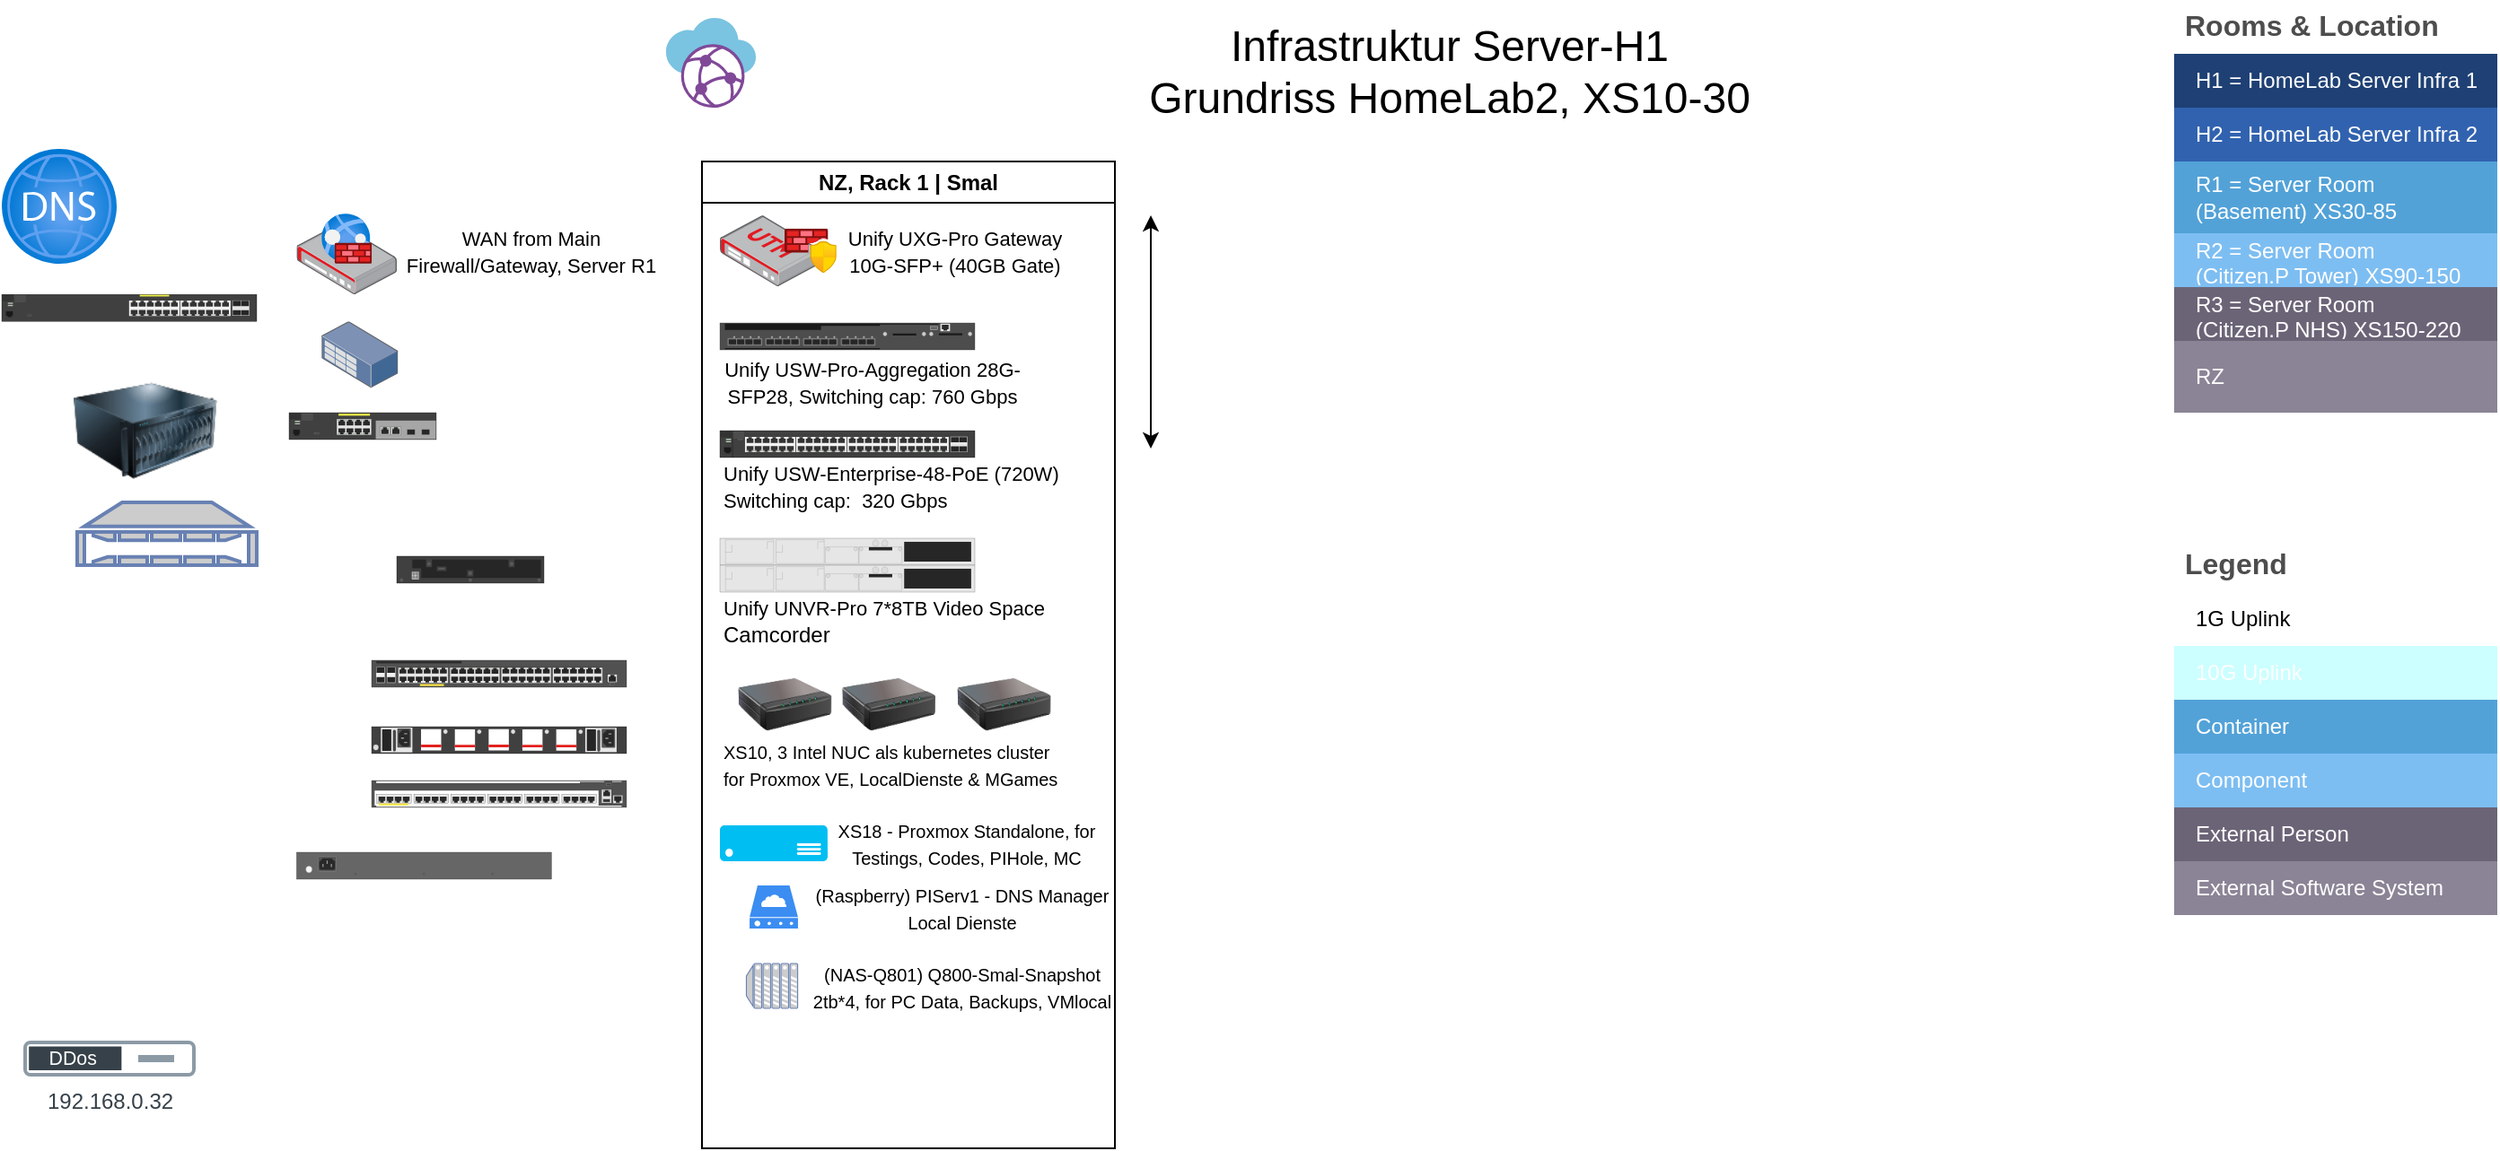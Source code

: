 <mxfile version="22.1.17" type="github">
  <diagram name="Seite-1" id="ylGhHJp1OfE4YzfVI_b7">
    <mxGraphModel dx="1861" dy="554" grid="1" gridSize="10" guides="1" tooltips="1" connect="1" arrows="1" fold="1" page="1" pageScale="1" pageWidth="827" pageHeight="1169" math="0" shadow="0">
      <root>
        <mxCell id="0" />
        <mxCell id="1" parent="0" />
        <mxCell id="tJW9ipOSW1qiZL-AkpOM-1" value="&lt;font style=&quot;font-size: 24px;&quot;&gt;Infrastruktur Server-H1&lt;br&gt;Grundriss HomeLab2, XS10-30&lt;/font&gt;" style="text;strokeColor=none;align=center;fillColor=none;html=1;verticalAlign=middle;whiteSpace=wrap;rounded=0;" vertex="1" parent="1">
          <mxGeometry x="230" y="10" width="413.33" height="80" as="geometry" />
        </mxCell>
        <mxCell id="tJW9ipOSW1qiZL-AkpOM-2" value="Rooms &amp; Location" style="shape=table;startSize=30;container=1;collapsible=0;childLayout=tableLayout;fontSize=16;align=left;verticalAlign=top;fillColor=none;strokeColor=none;fontColor=#4D4D4D;fontStyle=1;spacingLeft=6;spacing=0;resizable=0;" vertex="1" parent="1">
          <mxGeometry x="840" y="10" width="180" height="230" as="geometry" />
        </mxCell>
        <mxCell id="tJW9ipOSW1qiZL-AkpOM-3" value="" style="shape=tableRow;horizontal=0;startSize=0;swimlaneHead=0;swimlaneBody=0;strokeColor=inherit;top=0;left=0;bottom=0;right=0;collapsible=0;dropTarget=0;fillColor=none;points=[[0,0.5],[1,0.5]];portConstraint=eastwest;fontSize=12;" vertex="1" parent="tJW9ipOSW1qiZL-AkpOM-2">
          <mxGeometry y="30" width="180" height="30" as="geometry" />
        </mxCell>
        <mxCell id="tJW9ipOSW1qiZL-AkpOM-4" value="H1 = HomeLab Server Infra 1" style="shape=partialRectangle;html=1;whiteSpace=wrap;connectable=0;strokeColor=inherit;overflow=hidden;fillColor=#1E4074;top=0;left=0;bottom=0;right=0;pointerEvents=1;fontSize=12;align=left;fontColor=#FFFFFF;gradientColor=none;spacingLeft=10;spacingRight=4;" vertex="1" parent="tJW9ipOSW1qiZL-AkpOM-3">
          <mxGeometry width="180" height="30" as="geometry">
            <mxRectangle width="180" height="30" as="alternateBounds" />
          </mxGeometry>
        </mxCell>
        <mxCell id="tJW9ipOSW1qiZL-AkpOM-5" value="" style="shape=tableRow;horizontal=0;startSize=0;swimlaneHead=0;swimlaneBody=0;strokeColor=inherit;top=0;left=0;bottom=0;right=0;collapsible=0;dropTarget=0;fillColor=none;points=[[0,0.5],[1,0.5]];portConstraint=eastwest;fontSize=12;" vertex="1" parent="tJW9ipOSW1qiZL-AkpOM-2">
          <mxGeometry y="60" width="180" height="30" as="geometry" />
        </mxCell>
        <mxCell id="tJW9ipOSW1qiZL-AkpOM-6" value="H2 = HomeLab Server Infra 2" style="shape=partialRectangle;html=1;whiteSpace=wrap;connectable=0;strokeColor=inherit;overflow=hidden;fillColor=#3162AF;top=0;left=0;bottom=0;right=0;pointerEvents=1;fontSize=12;align=left;fontColor=#FFFFFF;gradientColor=none;spacingLeft=10;spacingRight=4;" vertex="1" parent="tJW9ipOSW1qiZL-AkpOM-5">
          <mxGeometry width="180" height="30" as="geometry">
            <mxRectangle width="180" height="30" as="alternateBounds" />
          </mxGeometry>
        </mxCell>
        <mxCell id="tJW9ipOSW1qiZL-AkpOM-7" value="" style="shape=tableRow;horizontal=0;startSize=0;swimlaneHead=0;swimlaneBody=0;strokeColor=inherit;top=0;left=0;bottom=0;right=0;collapsible=0;dropTarget=0;fillColor=none;points=[[0,0.5],[1,0.5]];portConstraint=eastwest;fontSize=12;" vertex="1" parent="tJW9ipOSW1qiZL-AkpOM-2">
          <mxGeometry y="90" width="180" height="40" as="geometry" />
        </mxCell>
        <mxCell id="tJW9ipOSW1qiZL-AkpOM-8" value="R1 = Server Room (Basement) XS30-85" style="shape=partialRectangle;html=1;whiteSpace=wrap;connectable=0;strokeColor=inherit;overflow=hidden;fillColor=#52a2d8;top=0;left=0;bottom=0;right=0;pointerEvents=1;fontSize=12;align=left;fontColor=#FFFFFF;gradientColor=none;spacingLeft=10;spacingRight=4;" vertex="1" parent="tJW9ipOSW1qiZL-AkpOM-7">
          <mxGeometry width="180" height="40" as="geometry">
            <mxRectangle width="180" height="40" as="alternateBounds" />
          </mxGeometry>
        </mxCell>
        <mxCell id="tJW9ipOSW1qiZL-AkpOM-9" value="" style="shape=tableRow;horizontal=0;startSize=0;swimlaneHead=0;swimlaneBody=0;strokeColor=inherit;top=0;left=0;bottom=0;right=0;collapsible=0;dropTarget=0;fillColor=none;points=[[0,0.5],[1,0.5]];portConstraint=eastwest;fontSize=12;" vertex="1" parent="tJW9ipOSW1qiZL-AkpOM-2">
          <mxGeometry y="130" width="180" height="30" as="geometry" />
        </mxCell>
        <mxCell id="tJW9ipOSW1qiZL-AkpOM-10" value="R2 = Server Room &lt;br&gt;(Citizen.P Tower) XS90-150" style="shape=partialRectangle;html=1;whiteSpace=wrap;connectable=0;strokeColor=inherit;overflow=hidden;fillColor=#7dbef2;top=0;left=0;bottom=0;right=0;pointerEvents=1;fontSize=12;align=left;fontColor=#FFFFFF;gradientColor=none;spacingLeft=10;spacingRight=4;" vertex="1" parent="tJW9ipOSW1qiZL-AkpOM-9">
          <mxGeometry width="180" height="30" as="geometry">
            <mxRectangle width="180" height="30" as="alternateBounds" />
          </mxGeometry>
        </mxCell>
        <mxCell id="tJW9ipOSW1qiZL-AkpOM-11" value="" style="shape=tableRow;horizontal=0;startSize=0;swimlaneHead=0;swimlaneBody=0;strokeColor=inherit;top=0;left=0;bottom=0;right=0;collapsible=0;dropTarget=0;fillColor=none;points=[[0,0.5],[1,0.5]];portConstraint=eastwest;fontSize=12;" vertex="1" parent="tJW9ipOSW1qiZL-AkpOM-2">
          <mxGeometry y="160" width="180" height="30" as="geometry" />
        </mxCell>
        <mxCell id="tJW9ipOSW1qiZL-AkpOM-12" value="R3 = Server Room&lt;br data-darkreader-inline-border=&quot;&quot; style=&quot;border-color: var(--darkreader-border--border-color); --darkreader-inline-border: var(--darkreader-border--darkreader-border--border-color);&quot;&gt;(Citizen.P NHS) XS150-220" style="shape=partialRectangle;html=1;whiteSpace=wrap;connectable=0;strokeColor=inherit;overflow=hidden;fillColor=#6b6477;top=0;left=0;bottom=0;right=0;pointerEvents=1;fontSize=12;align=left;fontColor=#FFFFFF;gradientColor=none;spacingLeft=10;spacingRight=4;" vertex="1" parent="tJW9ipOSW1qiZL-AkpOM-11">
          <mxGeometry width="180" height="30" as="geometry">
            <mxRectangle width="180" height="30" as="alternateBounds" />
          </mxGeometry>
        </mxCell>
        <mxCell id="tJW9ipOSW1qiZL-AkpOM-13" value="" style="shape=tableRow;horizontal=0;startSize=0;swimlaneHead=0;swimlaneBody=0;strokeColor=inherit;top=0;left=0;bottom=0;right=0;collapsible=0;dropTarget=0;fillColor=none;points=[[0,0.5],[1,0.5]];portConstraint=eastwest;fontSize=12;" vertex="1" parent="tJW9ipOSW1qiZL-AkpOM-2">
          <mxGeometry y="190" width="180" height="40" as="geometry" />
        </mxCell>
        <mxCell id="tJW9ipOSW1qiZL-AkpOM-14" value="RZ" style="shape=partialRectangle;html=1;whiteSpace=wrap;connectable=0;strokeColor=inherit;overflow=hidden;fillColor=#8b8496;top=0;left=0;bottom=0;right=0;pointerEvents=1;fontSize=12;align=left;fontColor=#FFFFFF;gradientColor=none;spacingLeft=10;spacingRight=4;" vertex="1" parent="tJW9ipOSW1qiZL-AkpOM-13">
          <mxGeometry width="180" height="40" as="geometry">
            <mxRectangle width="180" height="40" as="alternateBounds" />
          </mxGeometry>
        </mxCell>
        <mxCell id="tJW9ipOSW1qiZL-AkpOM-16" value="NZ, Rack 1 | Smal" style="swimlane;whiteSpace=wrap;html=1;movable=1;resizable=1;rotatable=1;deletable=1;editable=1;locked=0;connectable=1;" vertex="1" parent="1">
          <mxGeometry x="20" y="100" width="230" height="550" as="geometry">
            <mxRectangle x="20" y="100" width="140" height="30" as="alternateBounds" />
          </mxGeometry>
        </mxCell>
        <mxCell id="tJW9ipOSW1qiZL-AkpOM-23" value="&lt;font style=&quot;font-size: 11px;&quot;&gt;Unify UXG-Pro Gateway&lt;br&gt;10G-SFP+ (40GB Gate)&lt;/font&gt;" style="text;strokeColor=none;align=center;fillColor=none;html=1;verticalAlign=middle;whiteSpace=wrap;rounded=0;" vertex="1" parent="tJW9ipOSW1qiZL-AkpOM-16">
          <mxGeometry x="65.8" y="34.8" width="150" height="30" as="geometry" />
        </mxCell>
        <mxCell id="tJW9ipOSW1qiZL-AkpOM-21" value="" style="image;points=[];aspect=fixed;html=1;align=center;shadow=0;dashed=0;image=img/lib/allied_telesis/security/Router_UTM.svg;" vertex="1" parent="tJW9ipOSW1qiZL-AkpOM-16">
          <mxGeometry x="10" y="30.0" width="55.8" height="39.6" as="geometry" />
        </mxCell>
        <mxCell id="tJW9ipOSW1qiZL-AkpOM-29" value="" style="html=1;verticalLabelPosition=bottom;verticalAlign=top;outlineConnect=0;shadow=0;dashed=0;shape=mxgraph.rack.hpe_aruba.switches.jl075a_hpe_aruba_3810m_16_port_sfpplus_2_slot_switch;" vertex="1" parent="tJW9ipOSW1qiZL-AkpOM-16">
          <mxGeometry x="10" y="90" width="142" height="15" as="geometry" />
        </mxCell>
        <mxCell id="tJW9ipOSW1qiZL-AkpOM-30" value="&lt;font style=&quot;font-size: 11px;&quot;&gt;&lt;font style=&quot;&quot;&gt;Unify USW-Pro-Aggregation 28G-SFP28,&amp;nbsp;&lt;/font&gt;Switching cap: 760 Gbps&lt;/font&gt;&lt;span style=&quot;font-size: 11px;&quot;&gt;&lt;/span&gt;" style="text;strokeColor=none;align=center;fillColor=none;html=1;verticalAlign=middle;whiteSpace=wrap;rounded=0;" vertex="1" parent="tJW9ipOSW1qiZL-AkpOM-16">
          <mxGeometry x="-10" y="105" width="210" height="35" as="geometry" />
        </mxCell>
        <mxCell id="tJW9ipOSW1qiZL-AkpOM-18" value="" style="image;aspect=fixed;html=1;points=[];align=center;fontSize=12;image=img/lib/azure2/networking/Azure_Firewall_Manager.svg;" vertex="1" parent="tJW9ipOSW1qiZL-AkpOM-16">
          <mxGeometry x="46" y="37.4" width="28.93" height="24.8" as="geometry" />
        </mxCell>
        <mxCell id="tJW9ipOSW1qiZL-AkpOM-24" value="" style="html=1;verticalLabelPosition=bottom;verticalAlign=top;outlineConnect=0;shadow=0;dashed=0;shape=mxgraph.rack.hpe_aruba.switches.j9775a_2530_48g_switch;" vertex="1" parent="tJW9ipOSW1qiZL-AkpOM-16">
          <mxGeometry x="10" y="150" width="142" height="15" as="geometry" />
        </mxCell>
        <mxCell id="tJW9ipOSW1qiZL-AkpOM-47" value="&lt;font style=&quot;&quot;&gt;&lt;font style=&quot;font-size: 11px;&quot;&gt;&lt;font style=&quot;&quot;&gt;Unify&amp;nbsp;&lt;/font&gt;USW-Enterprise-48-PoE (720W)&lt;br&gt;Switching cap:&lt;span style=&quot;white-space: pre;&quot;&gt;&amp;nbsp;&amp;nbsp;&lt;/span&gt;320 Gbps&lt;/font&gt;&lt;br&gt;&lt;/font&gt;" style="text;strokeColor=none;align=left;fillColor=none;html=1;verticalAlign=middle;whiteSpace=wrap;rounded=0;" vertex="1" parent="tJW9ipOSW1qiZL-AkpOM-16">
          <mxGeometry x="10" y="165" width="210" height="32.5" as="geometry" />
        </mxCell>
        <mxCell id="tJW9ipOSW1qiZL-AkpOM-56" value="" style="html=1;verticalLabelPosition=bottom;verticalAlign=top;outlineConnect=0;shadow=0;dashed=0;shape=mxgraph.rack.hpe_aruba.switches.rom68a_aruba_2930m_24p_poe_class_6_switch_rear;" vertex="1" parent="tJW9ipOSW1qiZL-AkpOM-16">
          <mxGeometry x="10" y="210" width="142" height="15" as="geometry" />
        </mxCell>
        <mxCell id="tJW9ipOSW1qiZL-AkpOM-59" value="" style="html=1;verticalLabelPosition=bottom;verticalAlign=top;outlineConnect=0;shadow=0;dashed=0;shape=mxgraph.rack.hpe_aruba.switches.rom68a_aruba_2930m_24p_poe_class_6_switch_rear;" vertex="1" parent="tJW9ipOSW1qiZL-AkpOM-16">
          <mxGeometry x="10" y="225" width="142" height="15" as="geometry" />
        </mxCell>
        <mxCell id="tJW9ipOSW1qiZL-AkpOM-60" value="&lt;font style=&quot;&quot;&gt;&lt;font style=&quot;font-size: 11px;&quot;&gt;&lt;font style=&quot;&quot;&gt;&lt;font style=&quot;&quot;&gt;Unify&amp;nbsp;&lt;/font&gt;&lt;/font&gt;UNVR-Pro 7*8TB Video Space&lt;br&gt;&lt;/font&gt;Camcorder&lt;br&gt;&lt;/font&gt;" style="text;strokeColor=none;align=left;fillColor=none;html=1;verticalAlign=middle;whiteSpace=wrap;rounded=0;" vertex="1" parent="tJW9ipOSW1qiZL-AkpOM-16">
          <mxGeometry x="10" y="240" width="210" height="32.5" as="geometry" />
        </mxCell>
        <mxCell id="tJW9ipOSW1qiZL-AkpOM-63" value="" style="image;html=1;image=img/lib/clip_art/networking/Print_Server_128x128.png" vertex="1" parent="tJW9ipOSW1qiZL-AkpOM-16">
          <mxGeometry x="20" y="272.5" width="52.1" height="60" as="geometry" />
        </mxCell>
        <mxCell id="tJW9ipOSW1qiZL-AkpOM-81" value="" style="image;html=1;image=img/lib/clip_art/networking/Print_Server_128x128.png" vertex="1" parent="tJW9ipOSW1qiZL-AkpOM-16">
          <mxGeometry x="77.9" y="272.5" width="52.1" height="60" as="geometry" />
        </mxCell>
        <mxCell id="tJW9ipOSW1qiZL-AkpOM-82" value="" style="image;html=1;image=img/lib/clip_art/networking/Print_Server_128x128.png" vertex="1" parent="tJW9ipOSW1qiZL-AkpOM-16">
          <mxGeometry x="142.1" y="272.5" width="52.1" height="60" as="geometry" />
        </mxCell>
        <mxCell id="tJW9ipOSW1qiZL-AkpOM-83" value="&lt;font style=&quot;&quot;&gt;&lt;font style=&quot;font-size: 10px;&quot;&gt;XS10, 3 Intel NUC als&amp;nbsp;kubernetes cluster&lt;br&gt;for Proxmox VE, LocalDienste &amp;amp; MGames&lt;/font&gt;&lt;br&gt;&lt;/font&gt;" style="text;strokeColor=none;align=left;fillColor=none;html=1;verticalAlign=middle;whiteSpace=wrap;rounded=0;" vertex="1" parent="tJW9ipOSW1qiZL-AkpOM-16">
          <mxGeometry x="10" y="320" width="210" height="32.5" as="geometry" />
        </mxCell>
        <mxCell id="tJW9ipOSW1qiZL-AkpOM-85" value="" style="verticalLabelPosition=bottom;html=1;verticalAlign=top;align=center;strokeColor=none;fillColor=#00BEF2;shape=mxgraph.azure.server;" vertex="1" parent="tJW9ipOSW1qiZL-AkpOM-16">
          <mxGeometry x="10" y="370" width="60" height="20" as="geometry" />
        </mxCell>
        <mxCell id="tJW9ipOSW1qiZL-AkpOM-86" value="&lt;font style=&quot;font-size: 10px;&quot;&gt;XS18 - Proxmox Standalone, for Testings, Codes, PIHole, MC&lt;/font&gt;" style="text;strokeColor=none;align=center;fillColor=none;html=1;verticalAlign=middle;whiteSpace=wrap;rounded=0;" vertex="1" parent="tJW9ipOSW1qiZL-AkpOM-16">
          <mxGeometry x="65" y="365" width="165" height="30" as="geometry" />
        </mxCell>
        <mxCell id="tJW9ipOSW1qiZL-AkpOM-102" value="&lt;span style=&quot;font-size: 10px;&quot;&gt;(Raspberry) PIServ1 - DNS Manager&lt;/span&gt;&lt;br&gt;&lt;span style=&quot;font-size: 10px;&quot;&gt;Local Dienste&lt;/span&gt;" style="text;strokeColor=none;align=center;fillColor=none;html=1;verticalAlign=middle;whiteSpace=wrap;rounded=0;" vertex="1" parent="tJW9ipOSW1qiZL-AkpOM-16">
          <mxGeometry x="60" y="400.5" width="170" height="30" as="geometry" />
        </mxCell>
        <mxCell id="tJW9ipOSW1qiZL-AkpOM-95" value="" style="sketch=0;html=1;aspect=fixed;strokeColor=none;shadow=0;fillColor=#3B8DF1;verticalAlign=top;labelPosition=center;verticalLabelPosition=bottom;shape=mxgraph.gcp2.cloud_server" vertex="1" parent="tJW9ipOSW1qiZL-AkpOM-16">
          <mxGeometry x="26.52" y="403.5" width="26.97" height="24" as="geometry" />
        </mxCell>
        <mxCell id="tJW9ipOSW1qiZL-AkpOM-111" value="" style="fontColor=#0066CC;verticalAlign=top;verticalLabelPosition=bottom;labelPosition=center;align=center;html=1;outlineConnect=0;fillColor=#CCCCCC;strokeColor=#6881B3;gradientColor=none;gradientDirection=north;strokeWidth=2;shape=mxgraph.networks.server;rotation=-90;" vertex="1" parent="tJW9ipOSW1qiZL-AkpOM-16">
          <mxGeometry x="26.52" y="445.21" width="25" height="28.57" as="geometry" />
        </mxCell>
        <mxCell id="tJW9ipOSW1qiZL-AkpOM-116" value="&lt;span style=&quot;font-size: 10px;&quot;&gt;(NAS-Q801) Q800-Smal-Snapshot&lt;br&gt;2tb*4, for PC Data, Backups, VMlocal&lt;br&gt;&lt;/span&gt;" style="text;strokeColor=none;align=center;fillColor=none;html=1;verticalAlign=middle;whiteSpace=wrap;rounded=0;" vertex="1" parent="tJW9ipOSW1qiZL-AkpOM-16">
          <mxGeometry x="60" y="445.21" width="170" height="30" as="geometry" />
        </mxCell>
        <mxCell id="tJW9ipOSW1qiZL-AkpOM-19" value="" style="image;sketch=0;aspect=fixed;html=1;points=[];align=center;fontSize=12;image=img/lib/mscae/Virtual_WANs.svg;" vertex="1" parent="1">
          <mxGeometry y="20" width="50" height="50" as="geometry" />
        </mxCell>
        <mxCell id="tJW9ipOSW1qiZL-AkpOM-20" value="" style="image;html=1;image=img/lib/clip_art/computers/Server_128x128.png" vertex="1" parent="1">
          <mxGeometry x="-330" y="210" width="80" height="80" as="geometry" />
        </mxCell>
        <mxCell id="tJW9ipOSW1qiZL-AkpOM-22" value="" style="image;points=[];aspect=fixed;html=1;align=center;shadow=0;dashed=0;image=img/lib/allied_telesis/security/Router_VPN.svg;" vertex="1" parent="1">
          <mxGeometry x="-205.8" y="134.5" width="55.8" height="39.6" as="geometry" />
        </mxCell>
        <mxCell id="tJW9ipOSW1qiZL-AkpOM-25" value="" style="html=1;verticalLabelPosition=bottom;verticalAlign=top;outlineConnect=0;shadow=0;dashed=0;shape=mxgraph.rack.hpe_aruba.switches.j9773a_2530_24g_poeplus_switch;" vertex="1" parent="1">
          <mxGeometry x="-370" y="174.1" width="142" height="15" as="geometry" />
        </mxCell>
        <mxCell id="tJW9ipOSW1qiZL-AkpOM-26" value="" style="html=1;verticalLabelPosition=bottom;verticalAlign=top;outlineConnect=0;shadow=0;dashed=0;shape=mxgraph.rack.hpe_aruba.switches.jl070a_2530_8_poeplus_internal_ps_switch;" vertex="1" parent="1">
          <mxGeometry x="-210" y="240" width="82" height="15" as="geometry" />
        </mxCell>
        <mxCell id="tJW9ipOSW1qiZL-AkpOM-27" value="&lt;span style=&quot;font-size: 11px;&quot;&gt;WAN from Main Firewall/Gateway, Server R1&lt;/span&gt;" style="text;strokeColor=none;align=center;fillColor=none;html=1;verticalAlign=middle;whiteSpace=wrap;rounded=0;" vertex="1" parent="1">
          <mxGeometry x="-150" y="134.5" width="150" height="30" as="geometry" />
        </mxCell>
        <mxCell id="tJW9ipOSW1qiZL-AkpOM-31" value="" style="endArrow=classic;startArrow=classic;html=1;rounded=0;" edge="1" parent="1">
          <mxGeometry width="50" height="50" relative="1" as="geometry">
            <mxPoint x="270" y="130" as="sourcePoint" />
            <mxPoint x="270" y="260" as="targetPoint" />
          </mxGeometry>
        </mxCell>
        <mxCell id="tJW9ipOSW1qiZL-AkpOM-32" value="Legend" style="shape=table;startSize=30;container=1;collapsible=0;childLayout=tableLayout;fontSize=16;align=left;verticalAlign=top;fillColor=none;strokeColor=none;fontColor=#4D4D4D;fontStyle=1;spacingLeft=6;spacing=0;resizable=0;" vertex="1" parent="1">
          <mxGeometry x="840" y="310" width="180" height="210" as="geometry" />
        </mxCell>
        <mxCell id="tJW9ipOSW1qiZL-AkpOM-33" value="" style="shape=tableRow;horizontal=0;startSize=0;swimlaneHead=0;swimlaneBody=0;top=0;left=0;bottom=0;right=0;collapsible=0;dropTarget=0;points=[[0,0.5],[1,0.5]];portConstraint=eastwest;fontSize=12;" vertex="1" parent="tJW9ipOSW1qiZL-AkpOM-32">
          <mxGeometry y="30" width="180" height="30" as="geometry" />
        </mxCell>
        <mxCell id="tJW9ipOSW1qiZL-AkpOM-34" value="1G Uplink" style="shape=partialRectangle;html=1;whiteSpace=wrap;connectable=0;overflow=hidden;top=0;left=0;bottom=0;right=0;pointerEvents=1;fontSize=12;align=left;spacingLeft=10;spacingRight=4;" vertex="1" parent="tJW9ipOSW1qiZL-AkpOM-33">
          <mxGeometry width="180" height="30" as="geometry">
            <mxRectangle width="180" height="30" as="alternateBounds" />
          </mxGeometry>
        </mxCell>
        <mxCell id="tJW9ipOSW1qiZL-AkpOM-35" value="" style="shape=tableRow;horizontal=0;startSize=0;swimlaneHead=0;swimlaneBody=0;strokeColor=#82b366;top=0;left=0;bottom=0;right=0;collapsible=0;dropTarget=0;fillColor=#d5e8d4;points=[[0,0.5],[1,0.5]];portConstraint=eastwest;fontSize=12;" vertex="1" parent="tJW9ipOSW1qiZL-AkpOM-32">
          <mxGeometry y="60" width="180" height="30" as="geometry" />
        </mxCell>
        <mxCell id="tJW9ipOSW1qiZL-AkpOM-36" value="10G Uplink" style="shape=partialRectangle;html=1;whiteSpace=wrap;connectable=0;strokeColor=inherit;overflow=hidden;fillColor=#CCFFFF;top=0;left=0;bottom=0;right=0;pointerEvents=1;fontSize=12;align=left;fontColor=#FFFFFF;gradientColor=none;spacingLeft=10;spacingRight=4;" vertex="1" parent="tJW9ipOSW1qiZL-AkpOM-35">
          <mxGeometry width="180" height="30" as="geometry">
            <mxRectangle width="180" height="30" as="alternateBounds" />
          </mxGeometry>
        </mxCell>
        <mxCell id="tJW9ipOSW1qiZL-AkpOM-37" value="" style="shape=tableRow;horizontal=0;startSize=0;swimlaneHead=0;swimlaneBody=0;strokeColor=inherit;top=0;left=0;bottom=0;right=0;collapsible=0;dropTarget=0;fillColor=none;points=[[0,0.5],[1,0.5]];portConstraint=eastwest;fontSize=12;" vertex="1" parent="tJW9ipOSW1qiZL-AkpOM-32">
          <mxGeometry y="90" width="180" height="30" as="geometry" />
        </mxCell>
        <mxCell id="tJW9ipOSW1qiZL-AkpOM-38" value="Container" style="shape=partialRectangle;html=1;whiteSpace=wrap;connectable=0;strokeColor=inherit;overflow=hidden;fillColor=#52a2d8;top=0;left=0;bottom=0;right=0;pointerEvents=1;fontSize=12;align=left;fontColor=#FFFFFF;gradientColor=none;spacingLeft=10;spacingRight=4;" vertex="1" parent="tJW9ipOSW1qiZL-AkpOM-37">
          <mxGeometry width="180" height="30" as="geometry">
            <mxRectangle width="180" height="30" as="alternateBounds" />
          </mxGeometry>
        </mxCell>
        <mxCell id="tJW9ipOSW1qiZL-AkpOM-39" value="" style="shape=tableRow;horizontal=0;startSize=0;swimlaneHead=0;swimlaneBody=0;strokeColor=inherit;top=0;left=0;bottom=0;right=0;collapsible=0;dropTarget=0;fillColor=none;points=[[0,0.5],[1,0.5]];portConstraint=eastwest;fontSize=12;" vertex="1" parent="tJW9ipOSW1qiZL-AkpOM-32">
          <mxGeometry y="120" width="180" height="30" as="geometry" />
        </mxCell>
        <mxCell id="tJW9ipOSW1qiZL-AkpOM-40" value="Component" style="shape=partialRectangle;html=1;whiteSpace=wrap;connectable=0;strokeColor=inherit;overflow=hidden;fillColor=#7dbef2;top=0;left=0;bottom=0;right=0;pointerEvents=1;fontSize=12;align=left;fontColor=#FFFFFF;gradientColor=none;spacingLeft=10;spacingRight=4;" vertex="1" parent="tJW9ipOSW1qiZL-AkpOM-39">
          <mxGeometry width="180" height="30" as="geometry">
            <mxRectangle width="180" height="30" as="alternateBounds" />
          </mxGeometry>
        </mxCell>
        <mxCell id="tJW9ipOSW1qiZL-AkpOM-41" value="" style="shape=tableRow;horizontal=0;startSize=0;swimlaneHead=0;swimlaneBody=0;strokeColor=inherit;top=0;left=0;bottom=0;right=0;collapsible=0;dropTarget=0;fillColor=none;points=[[0,0.5],[1,0.5]];portConstraint=eastwest;fontSize=12;" vertex="1" parent="tJW9ipOSW1qiZL-AkpOM-32">
          <mxGeometry y="150" width="180" height="30" as="geometry" />
        </mxCell>
        <mxCell id="tJW9ipOSW1qiZL-AkpOM-42" value="External Person" style="shape=partialRectangle;html=1;whiteSpace=wrap;connectable=0;strokeColor=inherit;overflow=hidden;fillColor=#6b6477;top=0;left=0;bottom=0;right=0;pointerEvents=1;fontSize=12;align=left;fontColor=#FFFFFF;gradientColor=none;spacingLeft=10;spacingRight=4;" vertex="1" parent="tJW9ipOSW1qiZL-AkpOM-41">
          <mxGeometry width="180" height="30" as="geometry">
            <mxRectangle width="180" height="30" as="alternateBounds" />
          </mxGeometry>
        </mxCell>
        <mxCell id="tJW9ipOSW1qiZL-AkpOM-43" value="" style="shape=tableRow;horizontal=0;startSize=0;swimlaneHead=0;swimlaneBody=0;strokeColor=inherit;top=0;left=0;bottom=0;right=0;collapsible=0;dropTarget=0;fillColor=none;points=[[0,0.5],[1,0.5]];portConstraint=eastwest;fontSize=12;" vertex="1" parent="tJW9ipOSW1qiZL-AkpOM-32">
          <mxGeometry y="180" width="180" height="30" as="geometry" />
        </mxCell>
        <mxCell id="tJW9ipOSW1qiZL-AkpOM-44" value="External Software System" style="shape=partialRectangle;html=1;whiteSpace=wrap;connectable=0;strokeColor=inherit;overflow=hidden;fillColor=#8b8496;top=0;left=0;bottom=0;right=0;pointerEvents=1;fontSize=12;align=left;fontColor=#FFFFFF;gradientColor=none;spacingLeft=10;spacingRight=4;" vertex="1" parent="tJW9ipOSW1qiZL-AkpOM-43">
          <mxGeometry width="180" height="30" as="geometry">
            <mxRectangle width="180" height="30" as="alternateBounds" />
          </mxGeometry>
        </mxCell>
        <mxCell id="tJW9ipOSW1qiZL-AkpOM-17" value="" style="image;aspect=fixed;html=1;points=[];align=center;fontSize=12;image=img/lib/azure2/networking/Web_Application_Firewall_Policies_WAF.svg;" vertex="1" parent="1">
          <mxGeometry x="-191.9" y="129" width="28" height="28" as="geometry" />
        </mxCell>
        <mxCell id="tJW9ipOSW1qiZL-AkpOM-48" value="" style="html=1;verticalLabelPosition=bottom;verticalAlign=top;outlineConnect=0;shadow=0;dashed=0;shape=mxgraph.rack.hpe_aruba.switches.jl357a_aruba_2540_48g_poeplus_4sfpplus_switch;" vertex="1" parent="1">
          <mxGeometry x="-164" y="378" width="142" height="15" as="geometry" />
        </mxCell>
        <mxCell id="tJW9ipOSW1qiZL-AkpOM-49" value="" style="html=1;verticalLabelPosition=bottom;verticalAlign=top;outlineConnect=0;shadow=0;dashed=0;shape=mxgraph.rack.hpe_aruba.switches.jl479a_aruba_8320_48p_10g_sfp_sfpplus_and_6p_40g_qsfpplus_5_fan_2_ps_switch_bundle_rear;" vertex="1" parent="1">
          <mxGeometry x="-164" y="415" width="142" height="15" as="geometry" />
        </mxCell>
        <mxCell id="tJW9ipOSW1qiZL-AkpOM-50" value="" style="html=1;verticalLabelPosition=bottom;verticalAlign=top;outlineConnect=0;shadow=0;dashed=0;shape=mxgraph.rack.hpe_aruba.switches.jl324a_aruba_2930m_24_smart_rate_poeplus_1_slot_switch;" vertex="1" parent="1">
          <mxGeometry x="-164" y="445" width="142" height="15" as="geometry" />
        </mxCell>
        <mxCell id="tJW9ipOSW1qiZL-AkpOM-52" value="" style="html=1;verticalLabelPosition=bottom;verticalAlign=top;outlineConnect=0;shadow=0;dashed=0;shape=mxgraph.rack.hpe_aruba.switches.jl258a_aruba_2930f_8g_poeplus_2sfpplus_switch_rear;" vertex="1" parent="1">
          <mxGeometry x="-150" y="320" width="82" height="15" as="geometry" />
        </mxCell>
        <mxCell id="tJW9ipOSW1qiZL-AkpOM-58" value="" style="html=1;verticalLabelPosition=bottom;verticalAlign=top;outlineConnect=0;shadow=0;dashed=0;shape=mxgraph.rack.hpe_aruba.switches.jl559a_aruba_2930f_48g_poeplus_4sfpplus_740w_taa_switch_rear;" vertex="1" parent="1">
          <mxGeometry x="-205.8" y="485" width="142" height="15" as="geometry" />
        </mxCell>
        <mxCell id="tJW9ipOSW1qiZL-AkpOM-68" value="192.168.0.32" style="image;aspect=fixed;perimeter=ellipsePerimeter;html=1;align=center;fontSize=12;verticalAlign=top;fontColor=#364149;shadow=0;dashed=0;image=img/lib/cumulus/ddos_server.svg;" vertex="1" parent="1">
          <mxGeometry x="-358" y="590" width="96" height="20" as="geometry" />
        </mxCell>
        <mxCell id="tJW9ipOSW1qiZL-AkpOM-87" value="" style="fontColor=#0066CC;verticalAlign=top;verticalLabelPosition=bottom;labelPosition=center;align=center;html=1;outlineConnect=0;fillColor=#CCCCCC;strokeColor=#6881B3;gradientColor=none;gradientDirection=north;strokeWidth=2;shape=mxgraph.networks.nas_filer;" vertex="1" parent="1">
          <mxGeometry x="-328" y="290" width="100" height="35" as="geometry" />
        </mxCell>
        <mxCell id="tJW9ipOSW1qiZL-AkpOM-93" value="" style="image;aspect=fixed;html=1;points=[];align=center;fontSize=12;image=img/lib/azure2/networking/DNS_Zones.svg;" vertex="1" parent="1">
          <mxGeometry x="-370" y="93" width="64" height="64" as="geometry" />
        </mxCell>
        <mxCell id="tJW9ipOSW1qiZL-AkpOM-110" value="" style="image;points=[];aspect=fixed;html=1;align=center;shadow=0;dashed=0;image=img/lib/allied_telesis/storage/Datacenter_Server_Rack_Storage_Unit_Small.svg;" vertex="1" parent="1">
          <mxGeometry x="-191.9" y="189.1" width="42.62" height="37" as="geometry" />
        </mxCell>
      </root>
    </mxGraphModel>
  </diagram>
</mxfile>
